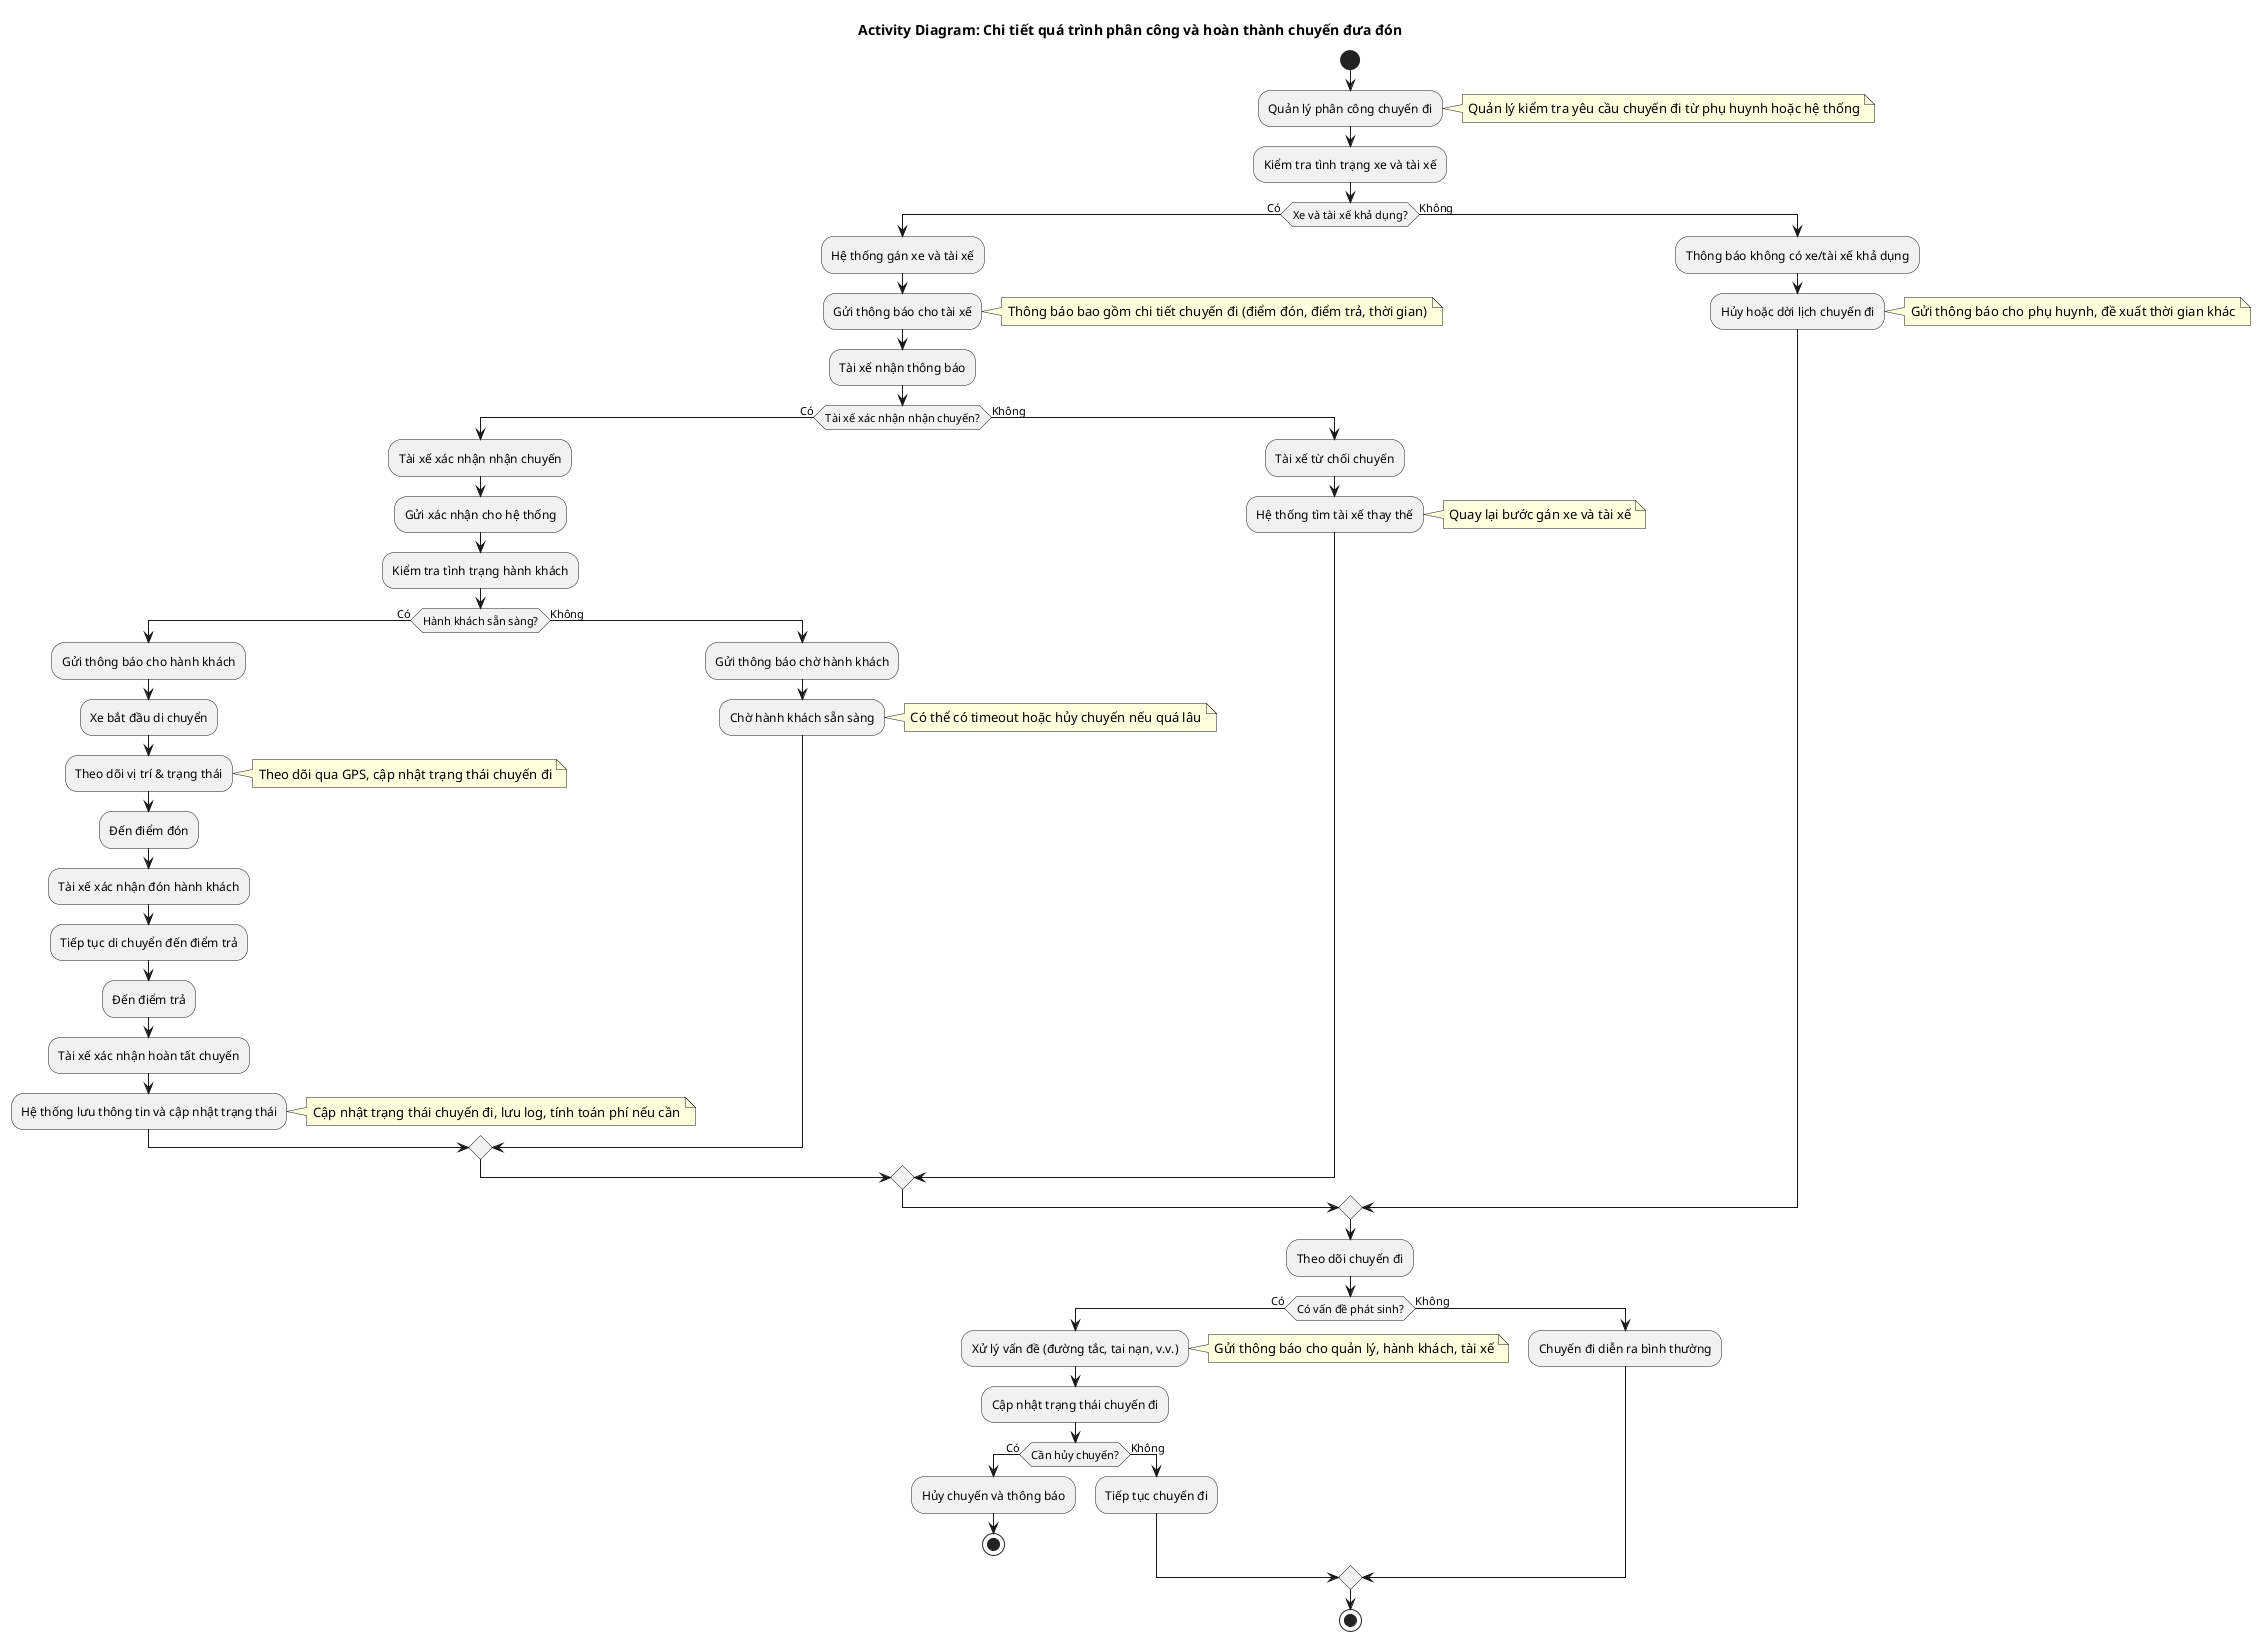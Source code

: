 @startuml
title Activity Diagram: Chi tiết quá trình phân công và hoàn thành chuyến đưa đón

start
:Quản lý phân công chuyến đi;
note right: Quản lý kiểm tra yêu cầu chuyến đi từ phụ huynh hoặc hệ thống

:Kiểm tra tình trạng xe và tài xế;
if (Xe và tài xế khả dụng?) then (Có)
    :Hệ thống gán xe và tài xế;
    :Gửi thông báo cho tài xế;
    note right: Thông báo bao gồm chi tiết chuyến đi (điểm đón, điểm trả, thời gian)

    :Tài xế nhận thông báo;
    if (Tài xế xác nhận nhận chuyến?) then (Có)
        :Tài xế xác nhận nhận chuyến;
        :Gửi xác nhận cho hệ thống;
        :Kiểm tra tình trạng hành khách;
        if (Hành khách sẵn sàng?) then (Có)
            :Gửi thông báo cho hành khách;
            :Xe bắt đầu di chuyển;
            :Theo dõi vị trí & trạng thái;
            note right: Theo dõi qua GPS, cập nhật trạng thái chuyến đi

            :Đến điểm đón;
            :Tài xế xác nhận đón hành khách;
            :Tiếp tục di chuyển đến điểm trả;
            :Đến điểm trả;
            :Tài xế xác nhận hoàn tất chuyến;
            :Hệ thống lưu thông tin và cập nhật trạng thái;
            note right: Cập nhật trạng thái chuyến đi, lưu log, tính toán phí nếu cần
        else (Không)
            :Gửi thông báo chờ hành khách;
            :Chờ hành khách sẵn sàng;
            note right: Có thể có timeout hoặc hủy chuyến nếu quá lâu
        endif
    else (Không)
        :Tài xế từ chối chuyến;
        :Hệ thống tìm tài xế thay thế;
        note right: Quay lại bước gán xe và tài xế
    endif
else (Không)
    :Thông báo không có xe/tài xế khả dụng;
    :Hủy hoặc dời lịch chuyến đi;
    note right: Gửi thông báo cho phụ huynh, đề xuất thời gian khác
endif

:Theo dõi chuyến đi;
if (Có vấn đề phát sinh?) then (Có)
    :Xử lý vấn đề (đường tắc, tai nạn, v.v.);
    note right: Gửi thông báo cho quản lý, hành khách, tài xế
    :Cập nhật trạng thái chuyến đi;
    if (Cần hủy chuyến?) then (Có)
        :Hủy chuyến và thông báo;
        stop
    else (Không)
        :Tiếp tục chuyến đi;
    endif
else (Không)
    :Chuyến đi diễn ra bình thường;
endif

stop
@enduml

